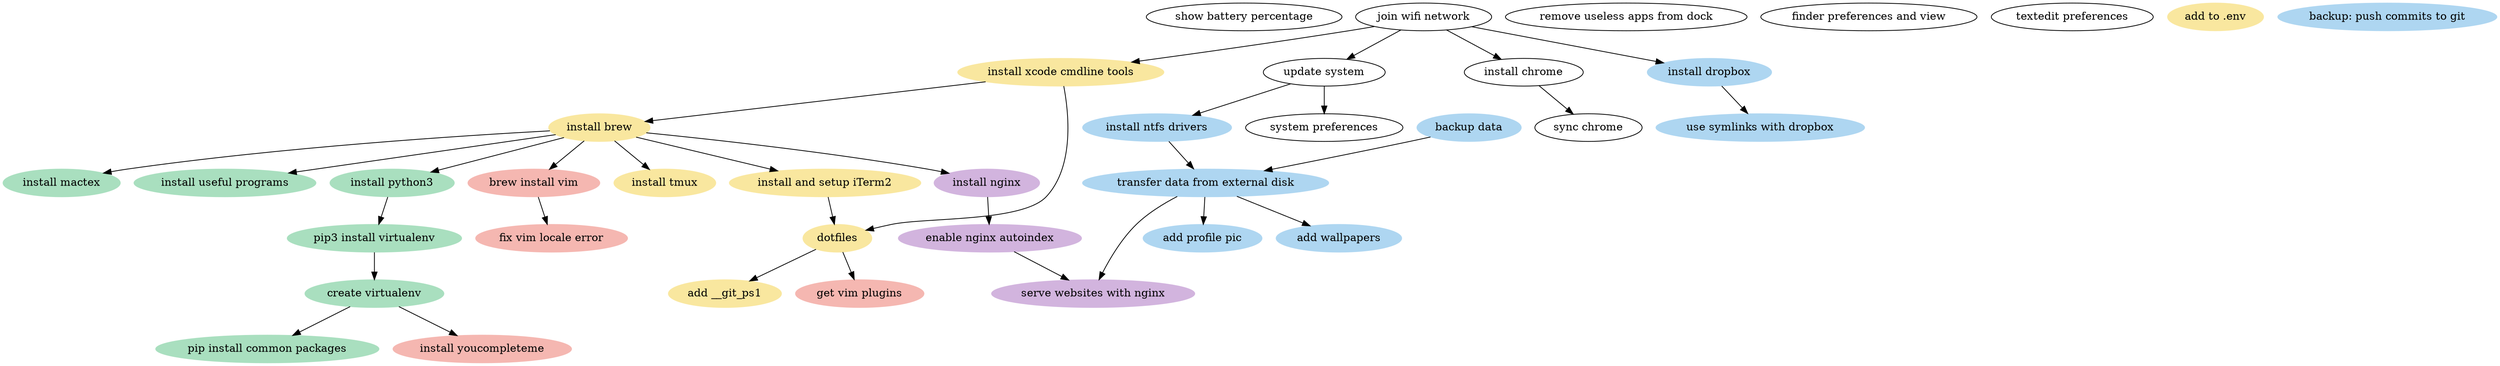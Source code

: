 digraph dep_graph {
    "show battery percentage"
    "join wifi network"
    "update system"
        "join wifi network" -> "update system"
    "remove useless apps from dock"
    "system preferences"
        "update system" -> "system preferences"
    "finder preferences and view"
    "textedit preferences"
    "install chrome"
        "join wifi network" -> "install chrome"
    "sync chrome"
        "install chrome" -> "sync chrome"

    node [style = "filled"]

    node [color = "#F9E79F"]
    "install xcode cmdline tools"
        "join wifi network" -> "install xcode cmdline tools"
    "install brew"
        "install xcode cmdline tools" -> "install brew"
    "install tmux"
        "install brew" -> "install tmux"
    "install and setup iTerm2"
        "install brew" -> "install and setup iTerm2"
    "dotfiles"
        "install and setup iTerm2" -> "dotfiles"
        "install xcode cmdline tools" -> "dotfiles"
    "add to .env"
    "add __git_ps1"
        "dotfiles" -> "add __git_ps1"

    node [color = "#A9DFBF"]
    "install mactex"
        "install brew" -> "install mactex"
    "install useful programs"
        "install brew" -> "install useful programs"
    "install python3"
        "install brew" -> "install python3"
    "pip3 install virtualenv"
        "install python3" -> "pip3 install virtualenv"
    "create virtualenv"
        "pip3 install virtualenv" -> "create virtualenv"
    "pip install common packages"
        "create virtualenv" -> "pip install common packages"

    node [color = "#AED6F1"]
    "backup data"
    "backup: push commits to git"
    "install ntfs drivers"
        "update system" -> "install ntfs drivers"
    "transfer data from external disk"
        "backup data" -> "transfer data from external disk"
        "install ntfs drivers" -> "transfer data from external disk"
    "add profile pic"
        "transfer data from external disk" -> "add profile pic"
    "add wallpapers"
        "transfer data from external disk" -> "add wallpapers"
    "install dropbox"
        "join wifi network" -> "install dropbox"
    "use symlinks with dropbox"
        "install dropbox" -> "use symlinks with dropbox"

    node [color = "#D2B4DE"]
    "install nginx"
        "install brew" -> "install nginx"
    "enable nginx autoindex"
        "install nginx" -> "enable nginx autoindex"
    "serve websites with nginx"
        "enable nginx autoindex" -> "serve websites with nginx"
        "transfer data from external disk" -> "serve websites with nginx"

    node [color = "#F5B7B1"];
    "brew install vim"
        "install brew" -> "brew install vim"
    "get vim plugins"
        "dotfiles" -> "get vim plugins"
    "install youcompleteme"
        "create virtualenv" -> "install youcompleteme"
    "fix vim locale error"
        "brew install vim" -> "fix vim locale error"
}

